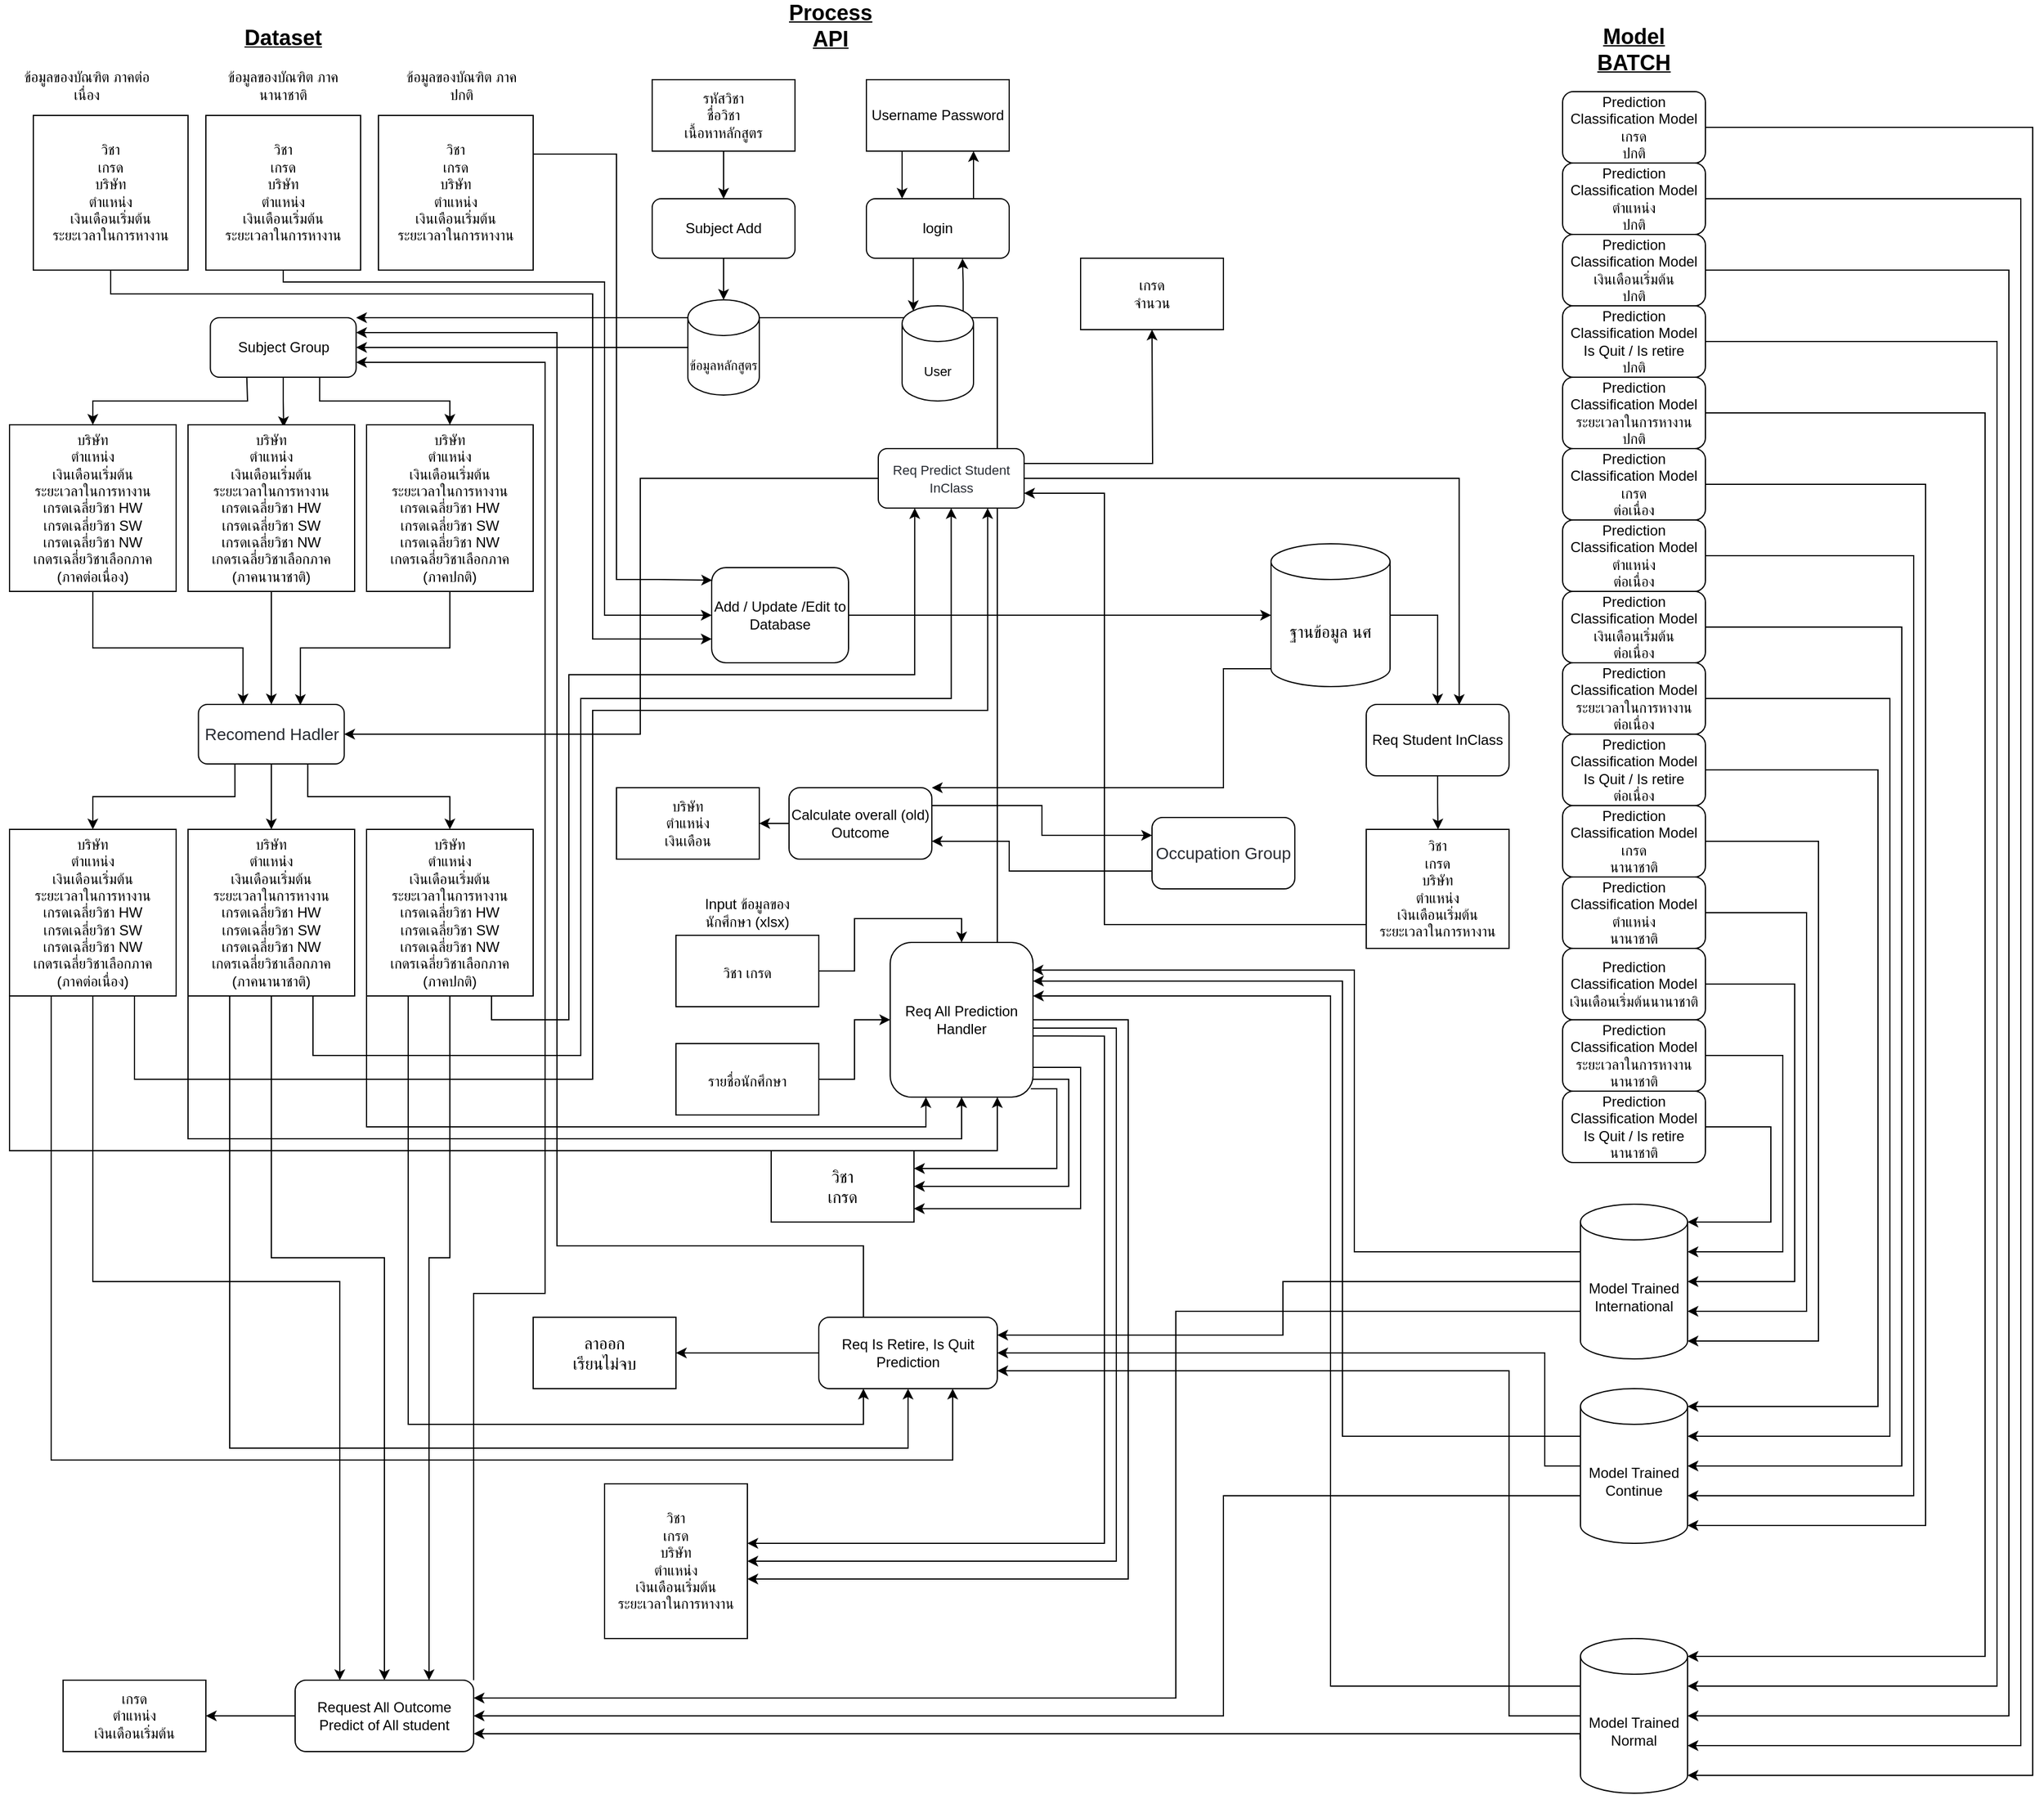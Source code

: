 <mxfile version="18.0.3" type="device"><diagram id="gK9zeSUEf36N8klxHsG3" name="Page-1"><mxGraphModel dx="1381" dy="764" grid="1" gridSize="10" guides="1" tooltips="1" connect="1" arrows="1" fold="1" page="1" pageScale="1" pageWidth="850" pageHeight="1100" math="0" shadow="0"><root><mxCell id="0"/><mxCell id="1" parent="0"/><mxCell id="HLHJLZGaorMCuNBWvQ6i-2" style="edgeStyle=orthogonalEdgeStyle;rounded=0;orthogonalLoop=1;jettySize=auto;html=1;exitX=1;exitY=0.25;exitDx=0;exitDy=0;entryX=0.003;entryY=0.133;entryDx=0;entryDy=0;entryPerimeter=0;" parent="1" source="ja54qITFzn3RWoi4xEdP-146" target="ja54qITFzn3RWoi4xEdP-159" edge="1"><mxGeometry relative="1" as="geometry"><Array as="points"><mxPoint x="560" y="173"/><mxPoint x="560" y="530"/><mxPoint x="595" y="530"/></Array></mxGeometry></mxCell><mxCell id="ja54qITFzn3RWoi4xEdP-146" value="วิชา&lt;br&gt;เกรด&lt;br&gt;บริษัท&lt;br&gt;ตำแหน่ง&lt;br&gt;เงินเดือนเริ่มต้น&lt;br&gt;ระยะเวลาในการหางาน" style="whiteSpace=wrap;html=1;aspect=fixed;" parent="1" vertex="1"><mxGeometry x="360" y="140" width="130" height="130" as="geometry"/></mxCell><mxCell id="ja54qITFzn3RWoi4xEdP-147" value="ข้อมูลของบัณฑิต ภาคปกติ" style="text;html=1;strokeColor=none;fillColor=none;align=center;verticalAlign=middle;whiteSpace=wrap;rounded=0;" parent="1" vertex="1"><mxGeometry x="375" y="100" width="110" height="30" as="geometry"/></mxCell><mxCell id="HLHJLZGaorMCuNBWvQ6i-4" style="edgeStyle=orthogonalEdgeStyle;rounded=0;orthogonalLoop=1;jettySize=auto;html=1;exitX=0.5;exitY=1;exitDx=0;exitDy=0;entryX=0;entryY=0.75;entryDx=0;entryDy=0;" parent="1" source="ja54qITFzn3RWoi4xEdP-149" target="ja54qITFzn3RWoi4xEdP-159" edge="1"><mxGeometry relative="1" as="geometry"><Array as="points"><mxPoint x="135" y="290"/><mxPoint x="540" y="290"/><mxPoint x="540" y="580"/></Array></mxGeometry></mxCell><mxCell id="ja54qITFzn3RWoi4xEdP-149" value="วิชา&lt;br&gt;เกรด&lt;br&gt;บริษัท&lt;br&gt;ตำแหน่ง&lt;br&gt;เงินเดือนเริ่มต้น&lt;br&gt;ระยะเวลาในการหางาน" style="whiteSpace=wrap;html=1;aspect=fixed;" parent="1" vertex="1"><mxGeometry x="70" y="140" width="130" height="130" as="geometry"/></mxCell><mxCell id="ja54qITFzn3RWoi4xEdP-150" value="ข้อมูลของบัณฑิต ภาคต่อเนื่อง" style="text;html=1;strokeColor=none;fillColor=none;align=center;verticalAlign=middle;whiteSpace=wrap;rounded=0;" parent="1" vertex="1"><mxGeometry x="60" y="100" width="110" height="30" as="geometry"/></mxCell><mxCell id="HLHJLZGaorMCuNBWvQ6i-3" style="edgeStyle=orthogonalEdgeStyle;rounded=0;orthogonalLoop=1;jettySize=auto;html=1;exitX=0.5;exitY=1;exitDx=0;exitDy=0;entryX=0;entryY=0.5;entryDx=0;entryDy=0;" parent="1" source="ja54qITFzn3RWoi4xEdP-152" target="ja54qITFzn3RWoi4xEdP-159" edge="1"><mxGeometry relative="1" as="geometry"><Array as="points"><mxPoint x="280" y="280"/><mxPoint x="550" y="280"/><mxPoint x="550" y="560"/></Array></mxGeometry></mxCell><mxCell id="ja54qITFzn3RWoi4xEdP-152" value="วิชา&lt;br&gt;เกรด&lt;br&gt;บริษัท&lt;br&gt;ตำแหน่ง&lt;br&gt;เงินเดือนเริ่มต้น&lt;br&gt;ระยะเวลาในการหางาน" style="whiteSpace=wrap;html=1;aspect=fixed;" parent="1" vertex="1"><mxGeometry x="215" y="140" width="130" height="130" as="geometry"/></mxCell><mxCell id="ja54qITFzn3RWoi4xEdP-153" value="ข้อมูลของบัณฑิต ภาคนานาชาติ" style="text;html=1;strokeColor=none;fillColor=none;align=center;verticalAlign=middle;whiteSpace=wrap;rounded=0;" parent="1" vertex="1"><mxGeometry x="225" y="100" width="110" height="30" as="geometry"/></mxCell><mxCell id="ja54qITFzn3RWoi4xEdP-154" style="edgeStyle=orthogonalEdgeStyle;rounded=0;orthogonalLoop=1;jettySize=auto;html=1;exitX=0;exitY=0.5;exitDx=0;exitDy=0;entryX=1;entryY=0.5;entryDx=0;entryDy=0;fontSize=12;" parent="1" source="ja54qITFzn3RWoi4xEdP-155" target="ja54qITFzn3RWoi4xEdP-257" edge="1"><mxGeometry relative="1" as="geometry"/></mxCell><mxCell id="HLHJLZGaorMCuNBWvQ6i-9" style="edgeStyle=orthogonalEdgeStyle;rounded=0;orthogonalLoop=1;jettySize=auto;html=1;exitX=1;exitY=0.25;exitDx=0;exitDy=0;entryX=0;entryY=0.25;entryDx=0;entryDy=0;fontSize=14;" parent="1" source="ja54qITFzn3RWoi4xEdP-155" target="HLHJLZGaorMCuNBWvQ6i-8" edge="1"><mxGeometry relative="1" as="geometry"/></mxCell><mxCell id="ja54qITFzn3RWoi4xEdP-155" value="Calculate overall (old)&lt;br&gt;Outcome" style="rounded=1;whiteSpace=wrap;html=1;" parent="1" vertex="1"><mxGeometry x="705" y="705" width="120" height="60" as="geometry"/></mxCell><mxCell id="HLHJLZGaorMCuNBWvQ6i-5" style="edgeStyle=orthogonalEdgeStyle;rounded=0;orthogonalLoop=1;jettySize=auto;html=1;exitX=1;exitY=0.5;exitDx=0;exitDy=0;fontSize=14;" parent="1" source="ja54qITFzn3RWoi4xEdP-159" target="ja54qITFzn3RWoi4xEdP-172" edge="1"><mxGeometry relative="1" as="geometry"/></mxCell><mxCell id="ja54qITFzn3RWoi4xEdP-159" value="Add / Update /Edit to Database" style="rounded=1;whiteSpace=wrap;html=1;" parent="1" vertex="1"><mxGeometry x="640" y="520" width="115" height="80" as="geometry"/></mxCell><mxCell id="ja54qITFzn3RWoi4xEdP-160" style="edgeStyle=orthogonalEdgeStyle;rounded=0;orthogonalLoop=1;jettySize=auto;html=1;exitX=1;exitY=0.5;exitDx=0;exitDy=0;entryX=1;entryY=1;entryDx=0;entryDy=-15;entryPerimeter=0;fontSize=12;" parent="1" source="ja54qITFzn3RWoi4xEdP-161" target="ja54qITFzn3RWoi4xEdP-246" edge="1"><mxGeometry relative="1" as="geometry"><Array as="points"><mxPoint x="1750" y="150"/><mxPoint x="1750" y="1535"/></Array></mxGeometry></mxCell><mxCell id="ja54qITFzn3RWoi4xEdP-161" value="Prediction Classification Model&lt;br&gt;เกรด&lt;br&gt;ปกติ" style="rounded=1;whiteSpace=wrap;html=1;" parent="1" vertex="1"><mxGeometry x="1355" y="120" width="120" height="60" as="geometry"/></mxCell><mxCell id="ja54qITFzn3RWoi4xEdP-162" value="&lt;font style=&quot;font-size: 18px&quot;&gt;&lt;u&gt;&lt;b&gt;Dataset&lt;/b&gt;&lt;/u&gt;&lt;/font&gt;" style="text;html=1;strokeColor=none;fillColor=none;align=center;verticalAlign=middle;whiteSpace=wrap;rounded=0;" parent="1" vertex="1"><mxGeometry x="250" y="60" width="60" height="30" as="geometry"/></mxCell><mxCell id="ja54qITFzn3RWoi4xEdP-163" value="&lt;font style=&quot;font-size: 18px&quot;&gt;&lt;u&gt;&lt;b&gt;Process API&lt;/b&gt;&lt;/u&gt;&lt;/font&gt;" style="text;html=1;strokeColor=none;fillColor=none;align=center;verticalAlign=middle;whiteSpace=wrap;rounded=0;" parent="1" vertex="1"><mxGeometry x="710" y="50" width="60" height="30" as="geometry"/></mxCell><mxCell id="ja54qITFzn3RWoi4xEdP-164" value="&lt;span style=&quot;font-size: 18px&quot;&gt;&lt;b&gt;&lt;u&gt;Model BATCH&lt;/u&gt;&lt;/b&gt;&lt;/span&gt;" style="text;html=1;strokeColor=none;fillColor=none;align=center;verticalAlign=middle;whiteSpace=wrap;rounded=0;" parent="1" vertex="1"><mxGeometry x="1385" y="70" width="60" height="30" as="geometry"/></mxCell><mxCell id="HLHJLZGaorMCuNBWvQ6i-23" style="edgeStyle=orthogonalEdgeStyle;rounded=0;orthogonalLoop=1;jettySize=auto;html=1;exitX=0;exitY=1;exitDx=0;exitDy=-15;exitPerimeter=0;entryX=1;entryY=0;entryDx=0;entryDy=0;fontSize=11;" parent="1" source="ja54qITFzn3RWoi4xEdP-172" target="ja54qITFzn3RWoi4xEdP-155" edge="1"><mxGeometry relative="1" as="geometry"><Array as="points"><mxPoint x="1070" y="605"/><mxPoint x="1070" y="705"/></Array></mxGeometry></mxCell><mxCell id="HLHJLZGaorMCuNBWvQ6i-32" style="edgeStyle=orthogonalEdgeStyle;rounded=0;orthogonalLoop=1;jettySize=auto;html=1;exitX=1;exitY=0.5;exitDx=0;exitDy=0;exitPerimeter=0;entryX=0.5;entryY=0;entryDx=0;entryDy=0;fontSize=11;" parent="1" source="ja54qITFzn3RWoi4xEdP-172" target="ja54qITFzn3RWoi4xEdP-269" edge="1"><mxGeometry relative="1" as="geometry"/></mxCell><mxCell id="ja54qITFzn3RWoi4xEdP-172" value="&lt;font style=&quot;font-size: 14px;&quot;&gt;ฐานข้อมูล นศ&lt;/font&gt;" style="shape=cylinder3;whiteSpace=wrap;html=1;boundedLbl=1;backgroundOutline=1;size=15;rounded=0;fontSize=18;" parent="1" vertex="1"><mxGeometry x="1110" y="500" width="100" height="120" as="geometry"/></mxCell><mxCell id="ja54qITFzn3RWoi4xEdP-173" style="edgeStyle=orthogonalEdgeStyle;rounded=0;orthogonalLoop=1;jettySize=auto;html=1;exitX=1;exitY=0.5;exitDx=0;exitDy=0;entryX=0;entryY=0.5;entryDx=0;entryDy=0;fontSize=12;" parent="1" source="ja54qITFzn3RWoi4xEdP-174" target="ja54qITFzn3RWoi4xEdP-212" edge="1"><mxGeometry relative="1" as="geometry"/></mxCell><mxCell id="ja54qITFzn3RWoi4xEdP-174" value="&lt;font style=&quot;font-size: 12px&quot;&gt;รายชื่อนักศึกษา&lt;/font&gt;" style="rounded=0;whiteSpace=wrap;html=1;fontSize=18;" parent="1" vertex="1"><mxGeometry x="610" y="920" width="120" height="60" as="geometry"/></mxCell><mxCell id="ja54qITFzn3RWoi4xEdP-191" style="edgeStyle=orthogonalEdgeStyle;rounded=0;orthogonalLoop=1;jettySize=auto;html=1;fontSize=12;exitX=1.003;exitY=0.605;exitDx=0;exitDy=0;exitPerimeter=0;" parent="1" source="ja54qITFzn3RWoi4xEdP-212" target="ja54qITFzn3RWoi4xEdP-255" edge="1"><mxGeometry relative="1" as="geometry"><Array as="points"><mxPoint x="970" y="914"/><mxPoint x="970" y="1340"/></Array><mxPoint x="480" y="910" as="sourcePoint"/></mxGeometry></mxCell><mxCell id="ja54qITFzn3RWoi4xEdP-192" style="edgeStyle=orthogonalEdgeStyle;rounded=0;orthogonalLoop=1;jettySize=auto;html=1;exitX=1;exitY=0.5;exitDx=0;exitDy=0;entryX=0.5;entryY=0;entryDx=0;entryDy=0;fontSize=12;" parent="1" source="ja54qITFzn3RWoi4xEdP-277" target="ja54qITFzn3RWoi4xEdP-212" edge="1"><mxGeometry relative="1" as="geometry"/></mxCell><mxCell id="ja54qITFzn3RWoi4xEdP-193" style="edgeStyle=orthogonalEdgeStyle;rounded=0;orthogonalLoop=1;jettySize=auto;html=1;exitX=1;exitY=0.554;exitDx=0;exitDy=0;entryX=1;entryY=0.5;entryDx=0;entryDy=0;fontSize=12;exitPerimeter=0;" parent="1" source="ja54qITFzn3RWoi4xEdP-212" target="ja54qITFzn3RWoi4xEdP-255" edge="1"><mxGeometry relative="1" as="geometry"><Array as="points"><mxPoint x="980" y="907"/><mxPoint x="980" y="1355"/></Array><mxPoint x="630" y="900" as="sourcePoint"/></mxGeometry></mxCell><mxCell id="ja54qITFzn3RWoi4xEdP-194" style="edgeStyle=orthogonalEdgeStyle;rounded=0;orthogonalLoop=1;jettySize=auto;html=1;fontSize=12;exitX=1;exitY=0.5;exitDx=0;exitDy=0;" parent="1" source="ja54qITFzn3RWoi4xEdP-212" target="ja54qITFzn3RWoi4xEdP-255" edge="1"><mxGeometry relative="1" as="geometry"><Array as="points"><mxPoint x="990" y="900"/><mxPoint x="990" y="1370"/></Array><mxPoint x="480" y="1370" as="targetPoint"/><mxPoint x="460" y="900" as="sourcePoint"/></mxGeometry></mxCell><mxCell id="ja54qITFzn3RWoi4xEdP-195" style="edgeStyle=orthogonalEdgeStyle;rounded=0;orthogonalLoop=1;jettySize=auto;html=1;exitX=1;exitY=0.5;exitDx=0;exitDy=0;entryX=1;entryY=1;entryDx=0;entryDy=-15;entryPerimeter=0;fontSize=12;" parent="1" source="ja54qITFzn3RWoi4xEdP-196" target="ja54qITFzn3RWoi4xEdP-250" edge="1"><mxGeometry relative="1" as="geometry"><Array as="points"><mxPoint x="1660" y="450"/><mxPoint x="1660" y="1325"/></Array></mxGeometry></mxCell><mxCell id="ja54qITFzn3RWoi4xEdP-196" value="Prediction Classification Model&lt;br&gt;เกรด&lt;br&gt;ต่อเนื่อง" style="rounded=1;whiteSpace=wrap;html=1;" parent="1" vertex="1"><mxGeometry x="1355" y="420" width="120" height="60" as="geometry"/></mxCell><mxCell id="ja54qITFzn3RWoi4xEdP-197" style="edgeStyle=orthogonalEdgeStyle;rounded=0;orthogonalLoop=1;jettySize=auto;html=1;exitX=1;exitY=0.5;exitDx=0;exitDy=0;entryX=1;entryY=1;entryDx=0;entryDy=-15;entryPerimeter=0;fontSize=12;" parent="1" source="ja54qITFzn3RWoi4xEdP-198" target="ja54qITFzn3RWoi4xEdP-254" edge="1"><mxGeometry relative="1" as="geometry"><Array as="points"><mxPoint x="1570" y="750"/><mxPoint x="1570" y="1170"/></Array></mxGeometry></mxCell><mxCell id="ja54qITFzn3RWoi4xEdP-198" value="Prediction Classification Model&lt;br&gt;เกรด&lt;br&gt;นานาชาติ" style="rounded=1;whiteSpace=wrap;html=1;" parent="1" vertex="1"><mxGeometry x="1355" y="720" width="120" height="60" as="geometry"/></mxCell><mxCell id="ja54qITFzn3RWoi4xEdP-199" style="edgeStyle=orthogonalEdgeStyle;rounded=0;orthogonalLoop=1;jettySize=auto;html=1;entryX=0.5;entryY=0;entryDx=0;entryDy=0;fontSize=12;exitX=0.25;exitY=1;exitDx=0;exitDy=0;" parent="1" source="ja54qITFzn3RWoi4xEdP-202" target="ja54qITFzn3RWoi4xEdP-204" edge="1"><mxGeometry relative="1" as="geometry"><mxPoint x="230" y="360" as="sourcePoint"/><Array as="points"><mxPoint x="250" y="360"/><mxPoint x="250" y="380"/><mxPoint x="125" y="380"/></Array></mxGeometry></mxCell><mxCell id="ja54qITFzn3RWoi4xEdP-200" style="edgeStyle=orthogonalEdgeStyle;rounded=0;orthogonalLoop=1;jettySize=auto;html=1;exitX=0.5;exitY=1;exitDx=0;exitDy=0;entryX=0.574;entryY=0.014;entryDx=0;entryDy=0;entryPerimeter=0;fontSize=12;" parent="1" source="ja54qITFzn3RWoi4xEdP-202" target="ja54qITFzn3RWoi4xEdP-206" edge="1"><mxGeometry relative="1" as="geometry"/></mxCell><mxCell id="ja54qITFzn3RWoi4xEdP-201" style="edgeStyle=orthogonalEdgeStyle;rounded=0;orthogonalLoop=1;jettySize=auto;html=1;exitX=0.75;exitY=1;exitDx=0;exitDy=0;entryX=0.5;entryY=0;entryDx=0;entryDy=0;fontSize=12;" parent="1" source="ja54qITFzn3RWoi4xEdP-202" target="ja54qITFzn3RWoi4xEdP-208" edge="1"><mxGeometry relative="1" as="geometry"/></mxCell><mxCell id="ja54qITFzn3RWoi4xEdP-202" value="Subject Group" style="rounded=1;whiteSpace=wrap;html=1;" parent="1" vertex="1"><mxGeometry x="218.75" y="310" width="122.5" height="50" as="geometry"/></mxCell><mxCell id="ja54qITFzn3RWoi4xEdP-203" style="edgeStyle=orthogonalEdgeStyle;rounded=0;orthogonalLoop=1;jettySize=auto;html=1;exitX=0.5;exitY=1;exitDx=0;exitDy=0;entryX=0.306;entryY=0;entryDx=0;entryDy=0;entryPerimeter=0;" parent="1" source="ja54qITFzn3RWoi4xEdP-204" target="ja54qITFzn3RWoi4xEdP-288" edge="1"><mxGeometry relative="1" as="geometry"/></mxCell><mxCell id="ja54qITFzn3RWoi4xEdP-204" value="บริษัท&lt;br&gt;ตำแหน่ง&lt;br&gt;เงินเดือนเริ่มต้น&lt;br&gt;ระยะเวลาในการหางาน&lt;br&gt;เกรดเฉลี่ยวิชา HW&lt;br&gt;เกรดเฉลี่ยวิชา SW&lt;br&gt;เกรดเฉลี่ยวิชา NW&lt;br&gt;เกดรเฉลี่ยวิชาเลือกภาค&lt;br&gt;(ภาคต่อเนื่อง)" style="whiteSpace=wrap;html=1;aspect=fixed;" parent="1" vertex="1"><mxGeometry x="50" y="400" width="140" height="140" as="geometry"/></mxCell><mxCell id="ja54qITFzn3RWoi4xEdP-205" style="edgeStyle=orthogonalEdgeStyle;rounded=0;orthogonalLoop=1;jettySize=auto;html=1;exitX=0.5;exitY=1;exitDx=0;exitDy=0;entryX=0.5;entryY=0;entryDx=0;entryDy=0;" parent="1" source="ja54qITFzn3RWoi4xEdP-206" target="ja54qITFzn3RWoi4xEdP-288" edge="1"><mxGeometry relative="1" as="geometry"/></mxCell><mxCell id="ja54qITFzn3RWoi4xEdP-206" value="บริษัท&lt;br&gt;ตำแหน่ง&lt;br&gt;เงินเดือนเริ่มต้น&lt;br&gt;ระยะเวลาในการหางาน&lt;br&gt;เกรดเฉลี่ยวิชา HW&lt;br&gt;เกรดเฉลี่ยวิชา SW&lt;br&gt;เกรดเฉลี่ยวิชา NW&lt;br&gt;เกดรเฉลี่ยวิชาเลือกภาค&lt;br&gt;(ภาคนานาชาติ)" style="whiteSpace=wrap;html=1;aspect=fixed;" parent="1" vertex="1"><mxGeometry x="200" y="400" width="140" height="140" as="geometry"/></mxCell><mxCell id="ja54qITFzn3RWoi4xEdP-207" style="edgeStyle=orthogonalEdgeStyle;rounded=0;orthogonalLoop=1;jettySize=auto;html=1;exitX=0.5;exitY=1;exitDx=0;exitDy=0;entryX=0.699;entryY=0.01;entryDx=0;entryDy=0;entryPerimeter=0;" parent="1" source="ja54qITFzn3RWoi4xEdP-208" target="ja54qITFzn3RWoi4xEdP-288" edge="1"><mxGeometry relative="1" as="geometry"/></mxCell><mxCell id="ja54qITFzn3RWoi4xEdP-208" value="บริษัท&lt;br&gt;ตำแหน่ง&lt;br&gt;เงินเดือนเริ่มต้น&lt;br&gt;ระยะเวลาในการหางาน&lt;br&gt;เกรดเฉลี่ยวิชา HW&lt;br&gt;เกรดเฉลี่ยวิชา SW&lt;br&gt;เกรดเฉลี่ยวิชา NW&lt;br&gt;เกดรเฉลี่ยวิชาเลือกภาค&lt;br&gt;(ภาคปกติ)" style="whiteSpace=wrap;html=1;aspect=fixed;" parent="1" vertex="1"><mxGeometry x="350" y="400" width="140" height="140" as="geometry"/></mxCell><mxCell id="ja54qITFzn3RWoi4xEdP-209" style="edgeStyle=orthogonalEdgeStyle;rounded=0;orthogonalLoop=1;jettySize=auto;html=1;exitX=0.985;exitY=0.946;exitDx=0;exitDy=0;entryX=1;entryY=0.25;entryDx=0;entryDy=0;exitPerimeter=0;" parent="1" source="ja54qITFzn3RWoi4xEdP-212" target="ja54qITFzn3RWoi4xEdP-258" edge="1"><mxGeometry relative="1" as="geometry"><Array as="points"><mxPoint x="930" y="958"/><mxPoint x="930" y="1025"/></Array></mxGeometry></mxCell><mxCell id="ja54qITFzn3RWoi4xEdP-210" style="edgeStyle=orthogonalEdgeStyle;rounded=0;orthogonalLoop=1;jettySize=auto;html=1;exitX=0.997;exitY=0.893;exitDx=0;exitDy=0;entryX=1;entryY=0.5;entryDx=0;entryDy=0;exitPerimeter=0;" parent="1" source="ja54qITFzn3RWoi4xEdP-212" target="ja54qITFzn3RWoi4xEdP-258" edge="1"><mxGeometry relative="1" as="geometry"><Array as="points"><mxPoint x="910" y="950"/><mxPoint x="940" y="950"/><mxPoint x="940" y="1040"/></Array></mxGeometry></mxCell><mxCell id="ja54qITFzn3RWoi4xEdP-211" style="edgeStyle=orthogonalEdgeStyle;rounded=0;orthogonalLoop=1;jettySize=auto;html=1;exitX=0.997;exitY=0.85;exitDx=0;exitDy=0;entryX=0.999;entryY=0.812;entryDx=0;entryDy=0;entryPerimeter=0;exitPerimeter=0;" parent="1" source="ja54qITFzn3RWoi4xEdP-212" target="ja54qITFzn3RWoi4xEdP-258" edge="1"><mxGeometry relative="1" as="geometry"><Array as="points"><mxPoint x="910" y="940"/><mxPoint x="950" y="940"/><mxPoint x="950" y="1059"/></Array></mxGeometry></mxCell><mxCell id="HLHJLZGaorMCuNBWvQ6i-38" style="edgeStyle=orthogonalEdgeStyle;rounded=0;orthogonalLoop=1;jettySize=auto;html=1;exitX=0.75;exitY=0;exitDx=0;exitDy=0;entryX=1;entryY=0;entryDx=0;entryDy=0;fontSize=11;" parent="1" source="ja54qITFzn3RWoi4xEdP-212" target="ja54qITFzn3RWoi4xEdP-202" edge="1"><mxGeometry relative="1" as="geometry"><Array as="points"><mxPoint x="880" y="310"/></Array></mxGeometry></mxCell><mxCell id="ja54qITFzn3RWoi4xEdP-212" value="Req All Prediction Handler" style="rounded=1;whiteSpace=wrap;html=1;" parent="1" vertex="1"><mxGeometry x="790" y="835" width="120" height="130" as="geometry"/></mxCell><mxCell id="HLHJLZGaorMCuNBWvQ6i-27" style="edgeStyle=orthogonalEdgeStyle;rounded=0;orthogonalLoop=1;jettySize=auto;html=1;exitX=0;exitY=0.5;exitDx=0;exitDy=0;entryX=1;entryY=0.5;entryDx=0;entryDy=0;fontSize=11;" parent="1" source="ja54qITFzn3RWoi4xEdP-218" target="ja54qITFzn3RWoi4xEdP-256" edge="1"><mxGeometry relative="1" as="geometry"/></mxCell><mxCell id="HLHJLZGaorMCuNBWvQ6i-28" style="edgeStyle=orthogonalEdgeStyle;rounded=0;orthogonalLoop=1;jettySize=auto;html=1;exitX=0.25;exitY=0;exitDx=0;exitDy=0;entryX=1;entryY=0.25;entryDx=0;entryDy=0;fontSize=11;" parent="1" source="ja54qITFzn3RWoi4xEdP-218" target="ja54qITFzn3RWoi4xEdP-202" edge="1"><mxGeometry relative="1" as="geometry"><Array as="points"><mxPoint x="768" y="1090"/><mxPoint x="510" y="1090"/><mxPoint x="510" y="323"/></Array></mxGeometry></mxCell><mxCell id="ja54qITFzn3RWoi4xEdP-218" value="Req Is Retire, Is Quit Prediction" style="rounded=1;whiteSpace=wrap;html=1;" parent="1" vertex="1"><mxGeometry x="730" y="1150" width="150" height="60" as="geometry"/></mxCell><mxCell id="ja54qITFzn3RWoi4xEdP-219" style="edgeStyle=orthogonalEdgeStyle;rounded=0;orthogonalLoop=1;jettySize=auto;html=1;exitX=1;exitY=0.5;exitDx=0;exitDy=0;entryX=1;entryY=0;entryDx=0;entryDy=90;entryPerimeter=0;fontSize=12;" parent="1" source="ja54qITFzn3RWoi4xEdP-220" target="ja54qITFzn3RWoi4xEdP-246" edge="1"><mxGeometry relative="1" as="geometry"><Array as="points"><mxPoint x="1740" y="210"/><mxPoint x="1740" y="1510"/></Array></mxGeometry></mxCell><mxCell id="ja54qITFzn3RWoi4xEdP-220" value="Prediction Classification Model&lt;br&gt;ตำแหน่ง&lt;br&gt;ปกติ" style="rounded=1;whiteSpace=wrap;html=1;" parent="1" vertex="1"><mxGeometry x="1355" y="180" width="120" height="60" as="geometry"/></mxCell><mxCell id="ja54qITFzn3RWoi4xEdP-221" style="edgeStyle=orthogonalEdgeStyle;rounded=0;orthogonalLoop=1;jettySize=auto;html=1;exitX=1;exitY=0.5;exitDx=0;exitDy=0;entryX=1;entryY=0;entryDx=0;entryDy=90;entryPerimeter=0;fontSize=12;" parent="1" source="ja54qITFzn3RWoi4xEdP-222" target="ja54qITFzn3RWoi4xEdP-250" edge="1"><mxGeometry relative="1" as="geometry"><Array as="points"><mxPoint x="1650" y="510"/><mxPoint x="1650" y="1300"/></Array></mxGeometry></mxCell><mxCell id="ja54qITFzn3RWoi4xEdP-222" value="Prediction Classification Model&lt;br&gt;ตำแหน่ง&lt;br&gt;ต่อเนื่อง" style="rounded=1;whiteSpace=wrap;html=1;" parent="1" vertex="1"><mxGeometry x="1355" y="480" width="120" height="60" as="geometry"/></mxCell><mxCell id="ja54qITFzn3RWoi4xEdP-223" style="edgeStyle=orthogonalEdgeStyle;rounded=0;orthogonalLoop=1;jettySize=auto;html=1;exitX=1;exitY=0.5;exitDx=0;exitDy=0;fontSize=12;entryX=1;entryY=0;entryDx=0;entryDy=90;entryPerimeter=0;" parent="1" source="ja54qITFzn3RWoi4xEdP-224" target="ja54qITFzn3RWoi4xEdP-254" edge="1"><mxGeometry relative="1" as="geometry"><Array as="points"><mxPoint x="1560" y="810"/><mxPoint x="1560" y="1145"/></Array></mxGeometry></mxCell><mxCell id="ja54qITFzn3RWoi4xEdP-224" value="Prediction Classification Model&lt;br&gt;ตำแหน่ง&lt;br&gt;นานาชาติ" style="rounded=1;whiteSpace=wrap;html=1;" parent="1" vertex="1"><mxGeometry x="1355" y="780" width="120" height="60" as="geometry"/></mxCell><mxCell id="ja54qITFzn3RWoi4xEdP-225" style="edgeStyle=orthogonalEdgeStyle;rounded=0;orthogonalLoop=1;jettySize=auto;html=1;exitX=1;exitY=0.5;exitDx=0;exitDy=0;entryX=1;entryY=0.5;entryDx=0;entryDy=0;entryPerimeter=0;fontSize=12;" parent="1" source="ja54qITFzn3RWoi4xEdP-226" target="ja54qITFzn3RWoi4xEdP-246" edge="1"><mxGeometry relative="1" as="geometry"><Array as="points"><mxPoint x="1730" y="270"/><mxPoint x="1730" y="1485"/></Array></mxGeometry></mxCell><mxCell id="ja54qITFzn3RWoi4xEdP-226" value="Prediction Classification Model&lt;br&gt;เงินเดือนเริ่มต้น&lt;br&gt;ปกติ" style="rounded=1;whiteSpace=wrap;html=1;" parent="1" vertex="1"><mxGeometry x="1355" y="240" width="120" height="60" as="geometry"/></mxCell><mxCell id="ja54qITFzn3RWoi4xEdP-227" style="edgeStyle=orthogonalEdgeStyle;rounded=0;orthogonalLoop=1;jettySize=auto;html=1;exitX=1;exitY=0.5;exitDx=0;exitDy=0;entryX=1;entryY=0.5;entryDx=0;entryDy=0;entryPerimeter=0;fontSize=12;" parent="1" source="ja54qITFzn3RWoi4xEdP-228" target="ja54qITFzn3RWoi4xEdP-250" edge="1"><mxGeometry relative="1" as="geometry"><Array as="points"><mxPoint x="1640" y="570"/><mxPoint x="1640" y="1275"/></Array></mxGeometry></mxCell><mxCell id="ja54qITFzn3RWoi4xEdP-228" value="Prediction Classification Model&lt;br&gt;เงินเดือนเริ่มต้น&lt;br&gt;ต่อเนื่อง" style="rounded=1;whiteSpace=wrap;html=1;" parent="1" vertex="1"><mxGeometry x="1355" y="540" width="120" height="60" as="geometry"/></mxCell><mxCell id="ja54qITFzn3RWoi4xEdP-229" style="edgeStyle=orthogonalEdgeStyle;rounded=0;orthogonalLoop=1;jettySize=auto;html=1;exitX=1;exitY=0.5;exitDx=0;exitDy=0;fontSize=12;entryX=1;entryY=0.5;entryDx=0;entryDy=0;entryPerimeter=0;" parent="1" source="ja54qITFzn3RWoi4xEdP-230" target="ja54qITFzn3RWoi4xEdP-254" edge="1"><mxGeometry relative="1" as="geometry"><Array as="points"><mxPoint x="1550" y="870"/><mxPoint x="1550" y="1120"/></Array></mxGeometry></mxCell><mxCell id="ja54qITFzn3RWoi4xEdP-230" value="Prediction Classification Model&lt;br&gt;เงินเดือนเริ่มต้นนานาชาติ" style="rounded=1;whiteSpace=wrap;html=1;" parent="1" vertex="1"><mxGeometry x="1355" y="840" width="120" height="60" as="geometry"/></mxCell><mxCell id="ja54qITFzn3RWoi4xEdP-231" style="edgeStyle=orthogonalEdgeStyle;rounded=0;orthogonalLoop=1;jettySize=auto;html=1;exitX=1;exitY=0.5;exitDx=0;exitDy=0;entryX=1;entryY=0;entryDx=0;entryDy=15;entryPerimeter=0;fontSize=12;" parent="1" source="ja54qITFzn3RWoi4xEdP-232" target="ja54qITFzn3RWoi4xEdP-246" edge="1"><mxGeometry relative="1" as="geometry"><Array as="points"><mxPoint x="1710" y="390"/><mxPoint x="1710" y="1435"/></Array></mxGeometry></mxCell><mxCell id="ja54qITFzn3RWoi4xEdP-232" value="Prediction Classification Model&lt;br&gt;ระยะเวลาในการหางาน&lt;br&gt;ปกติ" style="rounded=1;whiteSpace=wrap;html=1;" parent="1" vertex="1"><mxGeometry x="1355" y="360" width="120" height="60" as="geometry"/></mxCell><mxCell id="ja54qITFzn3RWoi4xEdP-233" style="edgeStyle=orthogonalEdgeStyle;rounded=0;orthogonalLoop=1;jettySize=auto;html=1;exitX=1;exitY=0.5;exitDx=0;exitDy=0;entryX=1;entryY=0;entryDx=0;entryDy=40;entryPerimeter=0;fontSize=12;" parent="1" source="ja54qITFzn3RWoi4xEdP-234" target="ja54qITFzn3RWoi4xEdP-250" edge="1"><mxGeometry relative="1" as="geometry"><Array as="points"><mxPoint x="1630" y="630"/><mxPoint x="1630" y="1250"/></Array></mxGeometry></mxCell><mxCell id="ja54qITFzn3RWoi4xEdP-234" value="Prediction Classification Model&lt;br&gt;ระยะเวลาในการหางาน&lt;br&gt;ต่อเนื่อง" style="rounded=1;whiteSpace=wrap;html=1;" parent="1" vertex="1"><mxGeometry x="1355" y="600" width="120" height="60" as="geometry"/></mxCell><mxCell id="ja54qITFzn3RWoi4xEdP-235" style="edgeStyle=orthogonalEdgeStyle;rounded=0;orthogonalLoop=1;jettySize=auto;html=1;exitX=1;exitY=0.5;exitDx=0;exitDy=0;fontSize=12;entryX=1;entryY=0;entryDx=0;entryDy=40;entryPerimeter=0;" parent="1" source="ja54qITFzn3RWoi4xEdP-236" target="ja54qITFzn3RWoi4xEdP-254" edge="1"><mxGeometry relative="1" as="geometry"><Array as="points"><mxPoint x="1540" y="930"/><mxPoint x="1540" y="1095"/></Array></mxGeometry></mxCell><mxCell id="ja54qITFzn3RWoi4xEdP-236" value="Prediction Classification Model&lt;br&gt;ระยะเวลาในการหางานนานาชาติ" style="rounded=1;whiteSpace=wrap;html=1;" parent="1" vertex="1"><mxGeometry x="1355" y="900" width="120" height="60" as="geometry"/></mxCell><mxCell id="ja54qITFzn3RWoi4xEdP-237" style="edgeStyle=orthogonalEdgeStyle;rounded=0;orthogonalLoop=1;jettySize=auto;html=1;exitX=1;exitY=0.5;exitDx=0;exitDy=0;entryX=1;entryY=0;entryDx=0;entryDy=40;entryPerimeter=0;fontSize=12;" parent="1" source="ja54qITFzn3RWoi4xEdP-238" target="ja54qITFzn3RWoi4xEdP-246" edge="1"><mxGeometry relative="1" as="geometry"><Array as="points"><mxPoint x="1720" y="330"/><mxPoint x="1720" y="1460"/></Array></mxGeometry></mxCell><mxCell id="ja54qITFzn3RWoi4xEdP-238" value="Prediction Classification Model&lt;br&gt;Is Quit / Is retire&lt;br&gt;ปกติ" style="rounded=1;whiteSpace=wrap;html=1;" parent="1" vertex="1"><mxGeometry x="1355" y="300" width="120" height="60" as="geometry"/></mxCell><mxCell id="ja54qITFzn3RWoi4xEdP-239" style="edgeStyle=orthogonalEdgeStyle;rounded=0;orthogonalLoop=1;jettySize=auto;html=1;exitX=1;exitY=0.5;exitDx=0;exitDy=0;entryX=1;entryY=0;entryDx=0;entryDy=15;entryPerimeter=0;fontSize=12;" parent="1" source="ja54qITFzn3RWoi4xEdP-240" target="ja54qITFzn3RWoi4xEdP-250" edge="1"><mxGeometry relative="1" as="geometry"><Array as="points"><mxPoint x="1620" y="690"/><mxPoint x="1620" y="1225"/></Array></mxGeometry></mxCell><mxCell id="ja54qITFzn3RWoi4xEdP-240" value="Prediction Classification Model&lt;br&gt;Is Quit / Is retire&lt;br&gt;ต่อเนื่อง" style="rounded=1;whiteSpace=wrap;html=1;" parent="1" vertex="1"><mxGeometry x="1355" y="660" width="120" height="60" as="geometry"/></mxCell><mxCell id="ja54qITFzn3RWoi4xEdP-241" style="edgeStyle=orthogonalEdgeStyle;rounded=0;orthogonalLoop=1;jettySize=auto;html=1;exitX=1;exitY=0.5;exitDx=0;exitDy=0;fontSize=12;entryX=1;entryY=0;entryDx=0;entryDy=15;entryPerimeter=0;" parent="1" source="ja54qITFzn3RWoi4xEdP-242" target="ja54qITFzn3RWoi4xEdP-254" edge="1"><mxGeometry relative="1" as="geometry"><Array as="points"><mxPoint x="1530" y="990"/><mxPoint x="1530" y="1070"/></Array></mxGeometry></mxCell><mxCell id="ja54qITFzn3RWoi4xEdP-242" value="Prediction Classification Model&lt;br&gt;Is Quit / Is retire&lt;br&gt;นานาชาติ" style="rounded=1;whiteSpace=wrap;html=1;" parent="1" vertex="1"><mxGeometry x="1355" y="960" width="120" height="60" as="geometry"/></mxCell><mxCell id="ja54qITFzn3RWoi4xEdP-243" style="edgeStyle=orthogonalEdgeStyle;rounded=0;orthogonalLoop=1;jettySize=auto;html=1;exitX=0;exitY=0;exitDx=0;exitDy=40;exitPerimeter=0;fontSize=12;entryX=1;entryY=0.346;entryDx=0;entryDy=0;entryPerimeter=0;" parent="1" source="ja54qITFzn3RWoi4xEdP-246" target="ja54qITFzn3RWoi4xEdP-212" edge="1"><mxGeometry relative="1" as="geometry"><Array as="points"><mxPoint x="1160" y="1460"/><mxPoint x="1160" y="880"/></Array><mxPoint x="440" y="880" as="targetPoint"/></mxGeometry></mxCell><mxCell id="ja54qITFzn3RWoi4xEdP-244" style="edgeStyle=orthogonalEdgeStyle;rounded=0;orthogonalLoop=1;jettySize=auto;html=1;exitX=0;exitY=0.5;exitDx=0;exitDy=0;exitPerimeter=0;entryX=1;entryY=0.75;entryDx=0;entryDy=0;fontSize=12;" parent="1" source="ja54qITFzn3RWoi4xEdP-246" target="ja54qITFzn3RWoi4xEdP-218" edge="1"><mxGeometry relative="1" as="geometry"><Array as="points"><mxPoint x="1310" y="1485"/><mxPoint x="1310" y="1195"/></Array></mxGeometry></mxCell><mxCell id="ja54qITFzn3RWoi4xEdP-245" style="edgeStyle=orthogonalEdgeStyle;rounded=0;orthogonalLoop=1;jettySize=auto;html=1;exitX=-0.003;exitY=0.655;exitDx=0;exitDy=0;exitPerimeter=0;entryX=1;entryY=0.75;entryDx=0;entryDy=0;fontSize=12;" parent="1" source="ja54qITFzn3RWoi4xEdP-246" target="ja54qITFzn3RWoi4xEdP-260" edge="1"><mxGeometry relative="1" as="geometry"><Array as="points"><mxPoint x="1370" y="1500"/></Array></mxGeometry></mxCell><mxCell id="ja54qITFzn3RWoi4xEdP-246" value="&lt;span&gt;Model Trained Normal&lt;/span&gt;" style="shape=cylinder3;whiteSpace=wrap;html=1;boundedLbl=1;backgroundOutline=1;size=15;rounded=0;fontSize=12;" parent="1" vertex="1"><mxGeometry x="1370" y="1420" width="90" height="130" as="geometry"/></mxCell><mxCell id="ja54qITFzn3RWoi4xEdP-247" style="edgeStyle=orthogonalEdgeStyle;rounded=0;orthogonalLoop=1;jettySize=auto;html=1;exitX=0;exitY=0;exitDx=0;exitDy=40;exitPerimeter=0;fontSize=12;entryX=1;entryY=0.25;entryDx=0;entryDy=0;" parent="1" source="ja54qITFzn3RWoi4xEdP-250" target="ja54qITFzn3RWoi4xEdP-212" edge="1"><mxGeometry relative="1" as="geometry"><Array as="points"><mxPoint x="1170" y="1250"/><mxPoint x="1170" y="867"/></Array><mxPoint x="450" y="879" as="targetPoint"/></mxGeometry></mxCell><mxCell id="ja54qITFzn3RWoi4xEdP-248" style="edgeStyle=orthogonalEdgeStyle;rounded=0;orthogonalLoop=1;jettySize=auto;html=1;exitX=0;exitY=0.5;exitDx=0;exitDy=0;exitPerimeter=0;entryX=1;entryY=0.5;entryDx=0;entryDy=0;fontSize=12;" parent="1" source="ja54qITFzn3RWoi4xEdP-250" target="ja54qITFzn3RWoi4xEdP-218" edge="1"><mxGeometry relative="1" as="geometry"><Array as="points"><mxPoint x="1340" y="1275"/><mxPoint x="1340" y="1180"/></Array></mxGeometry></mxCell><mxCell id="ja54qITFzn3RWoi4xEdP-249" style="edgeStyle=orthogonalEdgeStyle;rounded=0;orthogonalLoop=1;jettySize=auto;html=1;exitX=0;exitY=0;exitDx=0;exitDy=90;exitPerimeter=0;entryX=1;entryY=0.5;entryDx=0;entryDy=0;fontSize=12;" parent="1" source="ja54qITFzn3RWoi4xEdP-250" target="ja54qITFzn3RWoi4xEdP-260" edge="1"><mxGeometry relative="1" as="geometry"><Array as="points"><mxPoint x="1070" y="1300"/><mxPoint x="1070" y="1485"/></Array></mxGeometry></mxCell><mxCell id="ja54qITFzn3RWoi4xEdP-250" value="&lt;span&gt;Model Trained Continue&lt;/span&gt;" style="shape=cylinder3;whiteSpace=wrap;html=1;boundedLbl=1;backgroundOutline=1;size=15;rounded=0;fontSize=12;" parent="1" vertex="1"><mxGeometry x="1370" y="1210" width="90" height="130" as="geometry"/></mxCell><mxCell id="ja54qITFzn3RWoi4xEdP-251" style="edgeStyle=orthogonalEdgeStyle;rounded=0;orthogonalLoop=1;jettySize=auto;html=1;exitX=0;exitY=0;exitDx=0;exitDy=40;exitPerimeter=0;entryX=0.997;entryY=0.179;entryDx=0;entryDy=0;fontSize=12;entryPerimeter=0;" parent="1" source="ja54qITFzn3RWoi4xEdP-254" target="ja54qITFzn3RWoi4xEdP-212" edge="1"><mxGeometry relative="1" as="geometry"><Array as="points"><mxPoint x="1180" y="1095"/><mxPoint x="1180" y="858"/></Array><mxPoint x="630" y="815" as="targetPoint"/></mxGeometry></mxCell><mxCell id="ja54qITFzn3RWoi4xEdP-252" style="edgeStyle=orthogonalEdgeStyle;rounded=0;orthogonalLoop=1;jettySize=auto;html=1;exitX=0;exitY=0.5;exitDx=0;exitDy=0;exitPerimeter=0;entryX=1;entryY=0.25;entryDx=0;entryDy=0;fontSize=12;" parent="1" source="ja54qITFzn3RWoi4xEdP-254" target="ja54qITFzn3RWoi4xEdP-218" edge="1"><mxGeometry relative="1" as="geometry"><Array as="points"><mxPoint x="1120" y="1120"/><mxPoint x="1120" y="1165"/></Array></mxGeometry></mxCell><mxCell id="ja54qITFzn3RWoi4xEdP-253" style="edgeStyle=orthogonalEdgeStyle;rounded=0;orthogonalLoop=1;jettySize=auto;html=1;exitX=0;exitY=0;exitDx=0;exitDy=90;exitPerimeter=0;entryX=1;entryY=0.25;entryDx=0;entryDy=0;fontSize=12;" parent="1" source="ja54qITFzn3RWoi4xEdP-254" target="ja54qITFzn3RWoi4xEdP-260" edge="1"><mxGeometry relative="1" as="geometry"><Array as="points"><mxPoint x="1030" y="1145"/><mxPoint x="1030" y="1470"/></Array></mxGeometry></mxCell><mxCell id="ja54qITFzn3RWoi4xEdP-254" value="&lt;font style=&quot;font-size: 12px&quot;&gt;Model Trained International&lt;/font&gt;" style="shape=cylinder3;whiteSpace=wrap;html=1;boundedLbl=1;backgroundOutline=1;size=15;rounded=0;fontSize=12;" parent="1" vertex="1"><mxGeometry x="1370" y="1055" width="90" height="130" as="geometry"/></mxCell><mxCell id="ja54qITFzn3RWoi4xEdP-255" value="วิชา&lt;br&gt;เกรด&lt;br&gt;บริษัท&lt;br&gt;ตำแหน่ง&lt;br&gt;เงินเดือนเริ่มต้น&lt;br&gt;ระยะเวลาในการหางาน" style="rounded=0;whiteSpace=wrap;html=1;fontSize=12;" parent="1" vertex="1"><mxGeometry x="550" y="1290" width="120" height="130" as="geometry"/></mxCell><mxCell id="ja54qITFzn3RWoi4xEdP-256" value="&lt;font style=&quot;font-size: 14px;&quot;&gt;ลาออก&lt;br&gt;เรียนไม่จบ&lt;/font&gt;" style="rounded=0;whiteSpace=wrap;html=1;fontSize=12;" parent="1" vertex="1"><mxGeometry x="490" y="1150" width="120" height="60" as="geometry"/></mxCell><mxCell id="ja54qITFzn3RWoi4xEdP-257" value="บริษัท&lt;br&gt;ตำแหน่ง&lt;br&gt;เงินเดือน" style="rounded=0;whiteSpace=wrap;html=1;fontSize=12;" parent="1" vertex="1"><mxGeometry x="560" y="705" width="120" height="60" as="geometry"/></mxCell><mxCell id="ja54qITFzn3RWoi4xEdP-258" value="&lt;font style=&quot;font-size: 14px;&quot;&gt;วิชา&lt;br&gt;เกรด&lt;/font&gt;" style="rounded=0;whiteSpace=wrap;html=1;fontSize=12;" parent="1" vertex="1"><mxGeometry x="690" y="1010" width="120" height="60" as="geometry"/></mxCell><mxCell id="ja54qITFzn3RWoi4xEdP-259" style="edgeStyle=orthogonalEdgeStyle;rounded=0;orthogonalLoop=1;jettySize=auto;html=1;exitX=0;exitY=0.5;exitDx=0;exitDy=0;entryX=1;entryY=0.5;entryDx=0;entryDy=0;fontSize=12;" parent="1" source="ja54qITFzn3RWoi4xEdP-260" target="ja54qITFzn3RWoi4xEdP-261" edge="1"><mxGeometry relative="1" as="geometry"/></mxCell><mxCell id="HLHJLZGaorMCuNBWvQ6i-16" style="edgeStyle=orthogonalEdgeStyle;rounded=0;orthogonalLoop=1;jettySize=auto;html=1;exitX=1;exitY=0;exitDx=0;exitDy=0;fontSize=14;entryX=1;entryY=0.75;entryDx=0;entryDy=0;" parent="1" source="ja54qITFzn3RWoi4xEdP-260" target="ja54qITFzn3RWoi4xEdP-202" edge="1"><mxGeometry relative="1" as="geometry"><mxPoint x="439.8" y="1260" as="targetPoint"/><Array as="points"><mxPoint x="440" y="1130"/><mxPoint x="500" y="1130"/><mxPoint x="500" y="348"/></Array></mxGeometry></mxCell><mxCell id="ja54qITFzn3RWoi4xEdP-260" value="Request All Outcome Predict of All student" style="rounded=1;whiteSpace=wrap;html=1;" parent="1" vertex="1"><mxGeometry x="290" y="1455" width="150" height="60" as="geometry"/></mxCell><mxCell id="ja54qITFzn3RWoi4xEdP-261" value="เกรด&lt;br&gt;ตำแหน่ง&lt;br&gt;เงินเดือนเริ่มต้น" style="rounded=0;whiteSpace=wrap;html=1;fontSize=12;" parent="1" vertex="1"><mxGeometry x="95" y="1455" width="120" height="60" as="geometry"/></mxCell><mxCell id="ja54qITFzn3RWoi4xEdP-262" style="edgeStyle=orthogonalEdgeStyle;rounded=0;orthogonalLoop=1;jettySize=auto;html=1;exitX=0.855;exitY=0;exitDx=0;exitDy=4.35;exitPerimeter=0;entryX=0.673;entryY=1.004;entryDx=0;entryDy=0;fontSize=12;entryPerimeter=0;" parent="1" source="ja54qITFzn3RWoi4xEdP-263" target="ja54qITFzn3RWoi4xEdP-268" edge="1"><mxGeometry relative="1" as="geometry"/></mxCell><mxCell id="ja54qITFzn3RWoi4xEdP-263" value="&lt;span style=&quot;font-size: 11px&quot;&gt;User&lt;/span&gt;" style="shape=cylinder3;whiteSpace=wrap;html=1;boundedLbl=1;backgroundOutline=1;size=15;rounded=0;fontSize=18;" parent="1" vertex="1"><mxGeometry x="800" y="300" width="60" height="80" as="geometry"/></mxCell><mxCell id="ja54qITFzn3RWoi4xEdP-264" style="edgeStyle=orthogonalEdgeStyle;rounded=0;orthogonalLoop=1;jettySize=auto;html=1;exitX=0.25;exitY=1;exitDx=0;exitDy=0;entryX=0.25;entryY=0;entryDx=0;entryDy=0;fontSize=12;" parent="1" source="ja54qITFzn3RWoi4xEdP-265" target="ja54qITFzn3RWoi4xEdP-268" edge="1"><mxGeometry relative="1" as="geometry"/></mxCell><mxCell id="ja54qITFzn3RWoi4xEdP-265" value="Username Password" style="rounded=0;whiteSpace=wrap;html=1;" parent="1" vertex="1"><mxGeometry x="770" y="110" width="120" height="60" as="geometry"/></mxCell><mxCell id="ja54qITFzn3RWoi4xEdP-266" style="edgeStyle=orthogonalEdgeStyle;rounded=0;orthogonalLoop=1;jettySize=auto;html=1;exitX=0.328;exitY=1.003;exitDx=0;exitDy=0;fontSize=12;entryX=0.145;entryY=0;entryDx=0;entryDy=4.35;entryPerimeter=0;exitPerimeter=0;" parent="1" source="ja54qITFzn3RWoi4xEdP-268" target="ja54qITFzn3RWoi4xEdP-263" edge="1"><mxGeometry relative="1" as="geometry"><Array as="points"><mxPoint x="809" y="304"/></Array><mxPoint x="800" y="340" as="targetPoint"/></mxGeometry></mxCell><mxCell id="ja54qITFzn3RWoi4xEdP-267" style="edgeStyle=orthogonalEdgeStyle;rounded=0;orthogonalLoop=1;jettySize=auto;html=1;exitX=0.75;exitY=0;exitDx=0;exitDy=0;entryX=0.75;entryY=1;entryDx=0;entryDy=0;fontSize=12;" parent="1" source="ja54qITFzn3RWoi4xEdP-268" target="ja54qITFzn3RWoi4xEdP-265" edge="1"><mxGeometry relative="1" as="geometry"/></mxCell><mxCell id="ja54qITFzn3RWoi4xEdP-268" value="login" style="rounded=1;whiteSpace=wrap;html=1;" parent="1" vertex="1"><mxGeometry x="770" y="210" width="120" height="50" as="geometry"/></mxCell><mxCell id="HLHJLZGaorMCuNBWvQ6i-33" style="edgeStyle=orthogonalEdgeStyle;rounded=0;orthogonalLoop=1;jettySize=auto;html=1;exitX=0.5;exitY=1;exitDx=0;exitDy=0;fontSize=11;" parent="1" source="ja54qITFzn3RWoi4xEdP-269" edge="1"><mxGeometry relative="1" as="geometry"><mxPoint x="1250.294" y="740.0" as="targetPoint"/></mxGeometry></mxCell><mxCell id="ja54qITFzn3RWoi4xEdP-269" value="Req Student InClass" style="rounded=1;whiteSpace=wrap;html=1;" parent="1" vertex="1"><mxGeometry x="1190" y="635" width="120" height="60" as="geometry"/></mxCell><mxCell id="ja54qITFzn3RWoi4xEdP-270" style="edgeStyle=orthogonalEdgeStyle;rounded=0;orthogonalLoop=1;jettySize=auto;html=1;exitX=0;exitY=0.5;exitDx=0;exitDy=0;exitPerimeter=0;entryX=1;entryY=0.5;entryDx=0;entryDy=0;fontSize=12;" parent="1" source="ja54qITFzn3RWoi4xEdP-271" target="ja54qITFzn3RWoi4xEdP-202" edge="1"><mxGeometry relative="1" as="geometry"><Array as="points"><mxPoint x="660" y="335"/></Array></mxGeometry></mxCell><mxCell id="ja54qITFzn3RWoi4xEdP-271" value="&lt;span style=&quot;font-size: 11px&quot;&gt;ข้อมูลหลักสูตร&lt;/span&gt;" style="shape=cylinder3;whiteSpace=wrap;html=1;boundedLbl=1;backgroundOutline=1;size=15;rounded=0;fontSize=18;" parent="1" vertex="1"><mxGeometry x="620" y="295" width="60" height="80" as="geometry"/></mxCell><mxCell id="ja54qITFzn3RWoi4xEdP-272" style="edgeStyle=orthogonalEdgeStyle;rounded=0;orthogonalLoop=1;jettySize=auto;html=1;exitX=0.5;exitY=1;exitDx=0;exitDy=0;entryX=0.5;entryY=0;entryDx=0;entryDy=0;entryPerimeter=0;fontSize=12;" parent="1" source="ja54qITFzn3RWoi4xEdP-273" target="ja54qITFzn3RWoi4xEdP-271" edge="1"><mxGeometry relative="1" as="geometry"/></mxCell><mxCell id="ja54qITFzn3RWoi4xEdP-273" value="Subject Add" style="rounded=1;whiteSpace=wrap;html=1;" parent="1" vertex="1"><mxGeometry x="590" y="210" width="120" height="50" as="geometry"/></mxCell><mxCell id="ja54qITFzn3RWoi4xEdP-274" style="edgeStyle=orthogonalEdgeStyle;rounded=0;orthogonalLoop=1;jettySize=auto;html=1;exitX=0.5;exitY=1;exitDx=0;exitDy=0;entryX=0.5;entryY=0;entryDx=0;entryDy=0;fontSize=12;" parent="1" source="ja54qITFzn3RWoi4xEdP-275" target="ja54qITFzn3RWoi4xEdP-273" edge="1"><mxGeometry relative="1" as="geometry"/></mxCell><mxCell id="ja54qITFzn3RWoi4xEdP-275" value="รหัสวิชา&lt;br&gt;ชื่อวิชา&lt;br&gt;เนื้อหาหลักสูตร" style="rounded=0;whiteSpace=wrap;html=1;" parent="1" vertex="1"><mxGeometry x="590" y="110" width="120" height="60" as="geometry"/></mxCell><mxCell id="ja54qITFzn3RWoi4xEdP-276" value="" style="group" parent="1" vertex="1" connectable="0"><mxGeometry x="610" y="790" width="120" height="99" as="geometry"/></mxCell><mxCell id="ja54qITFzn3RWoi4xEdP-277" value="&lt;span style=&quot;font-size: 12px&quot;&gt;วิชา เกรด&lt;/span&gt;" style="rounded=0;whiteSpace=wrap;html=1;fontSize=18;" parent="ja54qITFzn3RWoi4xEdP-276" vertex="1"><mxGeometry y="39" width="120" height="60" as="geometry"/></mxCell><mxCell id="ja54qITFzn3RWoi4xEdP-278" value="Input ข้อมูลของนักศึกษา (xlsx)" style="text;html=1;strokeColor=none;fillColor=none;align=center;verticalAlign=middle;whiteSpace=wrap;rounded=0;fontSize=12;" parent="ja54qITFzn3RWoi4xEdP-276" vertex="1"><mxGeometry x="10" width="100" height="39" as="geometry"/></mxCell><mxCell id="HLHJLZGaorMCuNBWvQ6i-13" style="edgeStyle=orthogonalEdgeStyle;rounded=0;orthogonalLoop=1;jettySize=auto;html=1;exitX=0.5;exitY=1;exitDx=0;exitDy=0;entryX=0.25;entryY=0;entryDx=0;entryDy=0;fontSize=14;" parent="1" source="ja54qITFzn3RWoi4xEdP-280" target="ja54qITFzn3RWoi4xEdP-260" edge="1"><mxGeometry relative="1" as="geometry"><Array as="points"><mxPoint x="120" y="1120"/><mxPoint x="327" y="1120"/></Array></mxGeometry></mxCell><mxCell id="HLHJLZGaorMCuNBWvQ6i-24" style="edgeStyle=orthogonalEdgeStyle;rounded=0;orthogonalLoop=1;jettySize=auto;html=1;exitX=0.75;exitY=1;exitDx=0;exitDy=0;entryX=0.75;entryY=1;entryDx=0;entryDy=0;fontSize=11;" parent="1" source="ja54qITFzn3RWoi4xEdP-280" target="HLHJLZGaorMCuNBWvQ6i-17" edge="1"><mxGeometry relative="1" as="geometry"><Array as="points"><mxPoint x="155" y="950"/><mxPoint x="540" y="950"/><mxPoint x="540" y="640"/><mxPoint x="872" y="640"/></Array></mxGeometry></mxCell><mxCell id="HLHJLZGaorMCuNBWvQ6i-31" style="edgeStyle=orthogonalEdgeStyle;rounded=0;orthogonalLoop=1;jettySize=auto;html=1;exitX=0.25;exitY=1;exitDx=0;exitDy=0;entryX=0.75;entryY=1;entryDx=0;entryDy=0;fontSize=11;" parent="1" source="ja54qITFzn3RWoi4xEdP-280" target="ja54qITFzn3RWoi4xEdP-218" edge="1"><mxGeometry relative="1" as="geometry"><Array as="points"><mxPoint x="85" y="1270"/><mxPoint x="843" y="1270"/></Array></mxGeometry></mxCell><mxCell id="HLHJLZGaorMCuNBWvQ6i-41" style="edgeStyle=orthogonalEdgeStyle;rounded=0;orthogonalLoop=1;jettySize=auto;html=1;exitX=0;exitY=1;exitDx=0;exitDy=0;entryX=0.75;entryY=1;entryDx=0;entryDy=0;fontSize=11;" parent="1" source="ja54qITFzn3RWoi4xEdP-280" target="ja54qITFzn3RWoi4xEdP-212" edge="1"><mxGeometry relative="1" as="geometry"><Array as="points"><mxPoint x="50" y="1010"/><mxPoint x="880" y="1010"/></Array></mxGeometry></mxCell><mxCell id="ja54qITFzn3RWoi4xEdP-280" value="บริษัท&lt;br&gt;ตำแหน่ง&lt;br&gt;เงินเดือนเริ่มต้น&lt;br&gt;ระยะเวลาในการหางาน&lt;br&gt;เกรดเฉลี่ยวิชา HW&lt;br&gt;เกรดเฉลี่ยวิชา SW&lt;br&gt;เกรดเฉลี่ยวิชา NW&lt;br&gt;เกดรเฉลี่ยวิชาเลือกภาค&lt;br&gt;(ภาคต่อเนื่อง)" style="whiteSpace=wrap;html=1;aspect=fixed;" parent="1" vertex="1"><mxGeometry x="50" y="740" width="140" height="140" as="geometry"/></mxCell><mxCell id="HLHJLZGaorMCuNBWvQ6i-14" style="edgeStyle=orthogonalEdgeStyle;rounded=0;orthogonalLoop=1;jettySize=auto;html=1;exitX=0.5;exitY=1;exitDx=0;exitDy=0;entryX=0.5;entryY=0;entryDx=0;entryDy=0;fontSize=14;" parent="1" source="ja54qITFzn3RWoi4xEdP-282" target="ja54qITFzn3RWoi4xEdP-260" edge="1"><mxGeometry relative="1" as="geometry"><Array as="points"><mxPoint x="270" y="1100"/><mxPoint x="365" y="1100"/></Array></mxGeometry></mxCell><mxCell id="HLHJLZGaorMCuNBWvQ6i-22" style="edgeStyle=orthogonalEdgeStyle;rounded=0;orthogonalLoop=1;jettySize=auto;html=1;exitX=0.75;exitY=1;exitDx=0;exitDy=0;entryX=0.5;entryY=1;entryDx=0;entryDy=0;fontSize=11;" parent="1" source="ja54qITFzn3RWoi4xEdP-282" target="HLHJLZGaorMCuNBWvQ6i-17" edge="1"><mxGeometry relative="1" as="geometry"><Array as="points"><mxPoint x="305" y="930"/><mxPoint x="530" y="930"/><mxPoint x="530" y="630"/><mxPoint x="841" y="630"/></Array></mxGeometry></mxCell><mxCell id="HLHJLZGaorMCuNBWvQ6i-30" style="edgeStyle=orthogonalEdgeStyle;rounded=0;orthogonalLoop=1;jettySize=auto;html=1;exitX=0.25;exitY=1;exitDx=0;exitDy=0;entryX=0.5;entryY=1;entryDx=0;entryDy=0;fontSize=11;" parent="1" source="ja54qITFzn3RWoi4xEdP-282" target="ja54qITFzn3RWoi4xEdP-218" edge="1"><mxGeometry relative="1" as="geometry"><Array as="points"><mxPoint x="235" y="1260"/><mxPoint x="805" y="1260"/></Array></mxGeometry></mxCell><mxCell id="HLHJLZGaorMCuNBWvQ6i-40" style="edgeStyle=orthogonalEdgeStyle;rounded=0;orthogonalLoop=1;jettySize=auto;html=1;exitX=0;exitY=1;exitDx=0;exitDy=0;entryX=0.5;entryY=1;entryDx=0;entryDy=0;fontSize=11;" parent="1" source="ja54qITFzn3RWoi4xEdP-282" target="ja54qITFzn3RWoi4xEdP-212" edge="1"><mxGeometry relative="1" as="geometry"><Array as="points"><mxPoint x="200" y="1000"/><mxPoint x="850" y="1000"/></Array></mxGeometry></mxCell><mxCell id="ja54qITFzn3RWoi4xEdP-282" value="บริษัท&lt;br&gt;ตำแหน่ง&lt;br&gt;เงินเดือนเริ่มต้น&lt;br&gt;ระยะเวลาในการหางาน&lt;br&gt;เกรดเฉลี่ยวิชา HW&lt;br&gt;เกรดเฉลี่ยวิชา SW&lt;br&gt;เกรดเฉลี่ยวิชา NW&lt;br&gt;เกดรเฉลี่ยวิชาเลือกภาค&lt;br&gt;(ภาคนานาชาติ)" style="whiteSpace=wrap;html=1;aspect=fixed;" parent="1" vertex="1"><mxGeometry x="200" y="740" width="140" height="140" as="geometry"/></mxCell><mxCell id="HLHJLZGaorMCuNBWvQ6i-15" style="edgeStyle=orthogonalEdgeStyle;rounded=0;orthogonalLoop=1;jettySize=auto;html=1;exitX=0.5;exitY=1;exitDx=0;exitDy=0;entryX=0.75;entryY=0;entryDx=0;entryDy=0;fontSize=14;" parent="1" source="ja54qITFzn3RWoi4xEdP-284" target="ja54qITFzn3RWoi4xEdP-260" edge="1"><mxGeometry relative="1" as="geometry"><Array as="points"><mxPoint x="420" y="1100"/><mxPoint x="403" y="1100"/></Array></mxGeometry></mxCell><mxCell id="HLHJLZGaorMCuNBWvQ6i-21" style="edgeStyle=orthogonalEdgeStyle;rounded=0;orthogonalLoop=1;jettySize=auto;html=1;exitX=0.75;exitY=1;exitDx=0;exitDy=0;entryX=0.25;entryY=1;entryDx=0;entryDy=0;fontSize=11;" parent="1" source="ja54qITFzn3RWoi4xEdP-284" target="HLHJLZGaorMCuNBWvQ6i-17" edge="1"><mxGeometry relative="1" as="geometry"><Array as="points"><mxPoint x="455" y="900"/><mxPoint x="520" y="900"/><mxPoint x="520" y="610"/><mxPoint x="811" y="610"/></Array></mxGeometry></mxCell><mxCell id="HLHJLZGaorMCuNBWvQ6i-29" style="edgeStyle=orthogonalEdgeStyle;rounded=0;orthogonalLoop=1;jettySize=auto;html=1;exitX=0.25;exitY=1;exitDx=0;exitDy=0;entryX=0.25;entryY=1;entryDx=0;entryDy=0;fontSize=11;" parent="1" source="ja54qITFzn3RWoi4xEdP-284" target="ja54qITFzn3RWoi4xEdP-218" edge="1"><mxGeometry relative="1" as="geometry"><Array as="points"><mxPoint x="385" y="1240"/><mxPoint x="768" y="1240"/></Array></mxGeometry></mxCell><mxCell id="HLHJLZGaorMCuNBWvQ6i-39" style="edgeStyle=orthogonalEdgeStyle;rounded=0;orthogonalLoop=1;jettySize=auto;html=1;exitX=0;exitY=1;exitDx=0;exitDy=0;entryX=0.25;entryY=1;entryDx=0;entryDy=0;fontSize=11;" parent="1" source="ja54qITFzn3RWoi4xEdP-284" target="ja54qITFzn3RWoi4xEdP-212" edge="1"><mxGeometry relative="1" as="geometry"><Array as="points"><mxPoint x="350" y="990"/><mxPoint x="820" y="990"/></Array></mxGeometry></mxCell><mxCell id="ja54qITFzn3RWoi4xEdP-284" value="บริษัท&lt;br&gt;ตำแหน่ง&lt;br&gt;เงินเดือนเริ่มต้น&lt;br&gt;ระยะเวลาในการหางาน&lt;br&gt;เกรดเฉลี่ยวิชา HW&lt;br&gt;เกรดเฉลี่ยวิชา SW&lt;br&gt;เกรดเฉลี่ยวิชา NW&lt;br&gt;เกดรเฉลี่ยวิชาเลือกภาค&lt;br&gt;(ภาคปกติ)" style="whiteSpace=wrap;html=1;aspect=fixed;" parent="1" vertex="1"><mxGeometry x="350" y="740" width="140" height="140" as="geometry"/></mxCell><mxCell id="ja54qITFzn3RWoi4xEdP-285" style="edgeStyle=orthogonalEdgeStyle;rounded=0;orthogonalLoop=1;jettySize=auto;html=1;exitX=0.25;exitY=1;exitDx=0;exitDy=0;entryX=0.5;entryY=0;entryDx=0;entryDy=0;" parent="1" source="ja54qITFzn3RWoi4xEdP-288" target="ja54qITFzn3RWoi4xEdP-280" edge="1"><mxGeometry relative="1" as="geometry"/></mxCell><mxCell id="ja54qITFzn3RWoi4xEdP-286" style="edgeStyle=orthogonalEdgeStyle;rounded=0;orthogonalLoop=1;jettySize=auto;html=1;exitX=0.75;exitY=1;exitDx=0;exitDy=0;" parent="1" source="ja54qITFzn3RWoi4xEdP-288" target="ja54qITFzn3RWoi4xEdP-284" edge="1"><mxGeometry relative="1" as="geometry"/></mxCell><mxCell id="ja54qITFzn3RWoi4xEdP-287" style="edgeStyle=orthogonalEdgeStyle;rounded=0;orthogonalLoop=1;jettySize=auto;html=1;exitX=0.5;exitY=1;exitDx=0;exitDy=0;entryX=0.5;entryY=0;entryDx=0;entryDy=0;" parent="1" source="ja54qITFzn3RWoi4xEdP-288" target="ja54qITFzn3RWoi4xEdP-282" edge="1"><mxGeometry relative="1" as="geometry"/></mxCell><mxCell id="ja54qITFzn3RWoi4xEdP-288" value="&lt;span data-lucid-content=&quot;{&amp;quot;t&amp;quot;:&amp;quot;Recomend Hadler&amp;quot;,&amp;quot;m&amp;quot;:[{&amp;quot;s&amp;quot;:0,&amp;quot;n&amp;quot;:&amp;quot;s&amp;quot;,&amp;quot;v&amp;quot;:53.333,&amp;quot;e&amp;quot;:15},{&amp;quot;s&amp;quot;:0,&amp;quot;n&amp;quot;:&amp;quot;c&amp;quot;,&amp;quot;v&amp;quot;:&amp;quot;#282c33ff&amp;quot;,&amp;quot;e&amp;quot;:15}]}&quot; data-lucid-type=&quot;application/vnd.lucid.text&quot;&gt;&lt;span style=&quot;color: rgb(40, 44, 51);&quot;&gt;&lt;font style=&quot;font-size: 14px;&quot;&gt;Recomend Hadler&lt;/font&gt;&lt;/span&gt;&lt;/span&gt;" style="rounded=1;whiteSpace=wrap;html=1;" parent="1" vertex="1"><mxGeometry x="208.75" y="635" width="122.5" height="50" as="geometry"/></mxCell><mxCell id="HLHJLZGaorMCuNBWvQ6i-10" style="edgeStyle=orthogonalEdgeStyle;rounded=0;orthogonalLoop=1;jettySize=auto;html=1;exitX=0;exitY=0.75;exitDx=0;exitDy=0;entryX=1;entryY=0.75;entryDx=0;entryDy=0;fontSize=14;" parent="1" source="HLHJLZGaorMCuNBWvQ6i-8" target="ja54qITFzn3RWoi4xEdP-155" edge="1"><mxGeometry relative="1" as="geometry"><Array as="points"><mxPoint x="890" y="775"/><mxPoint x="890" y="750"/></Array></mxGeometry></mxCell><mxCell id="HLHJLZGaorMCuNBWvQ6i-8" value="&lt;span data-lucid-content=&quot;{&amp;quot;t&amp;quot;:&amp;quot;Occupation Group&amp;quot;,&amp;quot;m&amp;quot;:[{&amp;quot;s&amp;quot;:0,&amp;quot;n&amp;quot;:&amp;quot;c&amp;quot;,&amp;quot;v&amp;quot;:&amp;quot;#282c33ff&amp;quot;,&amp;quot;e&amp;quot;:16},{&amp;quot;s&amp;quot;:0,&amp;quot;n&amp;quot;:&amp;quot;s&amp;quot;,&amp;quot;v&amp;quot;:53.333,&amp;quot;e&amp;quot;:16}]}&quot; data-lucid-type=&quot;application/vnd.lucid.text&quot;&gt;&lt;span style=&quot;color: rgb(40, 44, 51);&quot;&gt;&lt;font style=&quot;font-size: 14px;&quot;&gt;Occupation Group&lt;/font&gt;&lt;/span&gt;&lt;/span&gt;" style="rounded=1;whiteSpace=wrap;html=1;" parent="1" vertex="1"><mxGeometry x="1010" y="730" width="120" height="60" as="geometry"/></mxCell><mxCell id="HLHJLZGaorMCuNBWvQ6i-20" style="edgeStyle=orthogonalEdgeStyle;rounded=0;orthogonalLoop=1;jettySize=auto;html=1;exitX=0;exitY=0.5;exitDx=0;exitDy=0;entryX=1;entryY=0.5;entryDx=0;entryDy=0;fontSize=11;" parent="1" source="HLHJLZGaorMCuNBWvQ6i-17" target="ja54qITFzn3RWoi4xEdP-288" edge="1"><mxGeometry relative="1" as="geometry"><Array as="points"><mxPoint x="580" y="445"/><mxPoint x="580" y="660"/></Array></mxGeometry></mxCell><mxCell id="HLHJLZGaorMCuNBWvQ6i-25" style="edgeStyle=orthogonalEdgeStyle;rounded=0;orthogonalLoop=1;jettySize=auto;html=1;exitX=1;exitY=0.25;exitDx=0;exitDy=0;fontSize=11;" parent="1" source="HLHJLZGaorMCuNBWvQ6i-17" edge="1"><mxGeometry relative="1" as="geometry"><mxPoint x="1010" y="320" as="targetPoint"/></mxGeometry></mxCell><mxCell id="HLHJLZGaorMCuNBWvQ6i-35" style="edgeStyle=orthogonalEdgeStyle;rounded=0;orthogonalLoop=1;jettySize=auto;html=1;exitX=1;exitY=0.5;exitDx=0;exitDy=0;entryX=0.651;entryY=0.008;entryDx=0;entryDy=0;entryPerimeter=0;fontSize=11;" parent="1" source="HLHJLZGaorMCuNBWvQ6i-17" target="ja54qITFzn3RWoi4xEdP-269" edge="1"><mxGeometry relative="1" as="geometry"/></mxCell><mxCell id="HLHJLZGaorMCuNBWvQ6i-17" value="&lt;span data-lucid-content=&quot;{&amp;quot;t&amp;quot;:&amp;quot;Req Predict Student InClass&amp;quot;,&amp;quot;m&amp;quot;:[{&amp;quot;s&amp;quot;:0,&amp;quot;n&amp;quot;:&amp;quot;s&amp;quot;,&amp;quot;v&amp;quot;:53.333,&amp;quot;e&amp;quot;:27},{&amp;quot;s&amp;quot;:0,&amp;quot;n&amp;quot;:&amp;quot;c&amp;quot;,&amp;quot;v&amp;quot;:&amp;quot;#282c33ff&amp;quot;,&amp;quot;e&amp;quot;:27}]}&quot; data-lucid-type=&quot;application/vnd.lucid.text&quot;&gt;&lt;span style=&quot;color: rgb(40, 44, 51);&quot;&gt;&lt;font style=&quot;font-size: 11px;&quot;&gt;Req Predict Student InClass&lt;/font&gt;&lt;/span&gt;&lt;/span&gt;" style="rounded=1;whiteSpace=wrap;html=1;" parent="1" vertex="1"><mxGeometry x="780" y="420" width="122.5" height="50" as="geometry"/></mxCell><mxCell id="HLHJLZGaorMCuNBWvQ6i-26" value="เกรด&lt;br&gt;จำนวน" style="rounded=0;whiteSpace=wrap;html=1;" parent="1" vertex="1"><mxGeometry x="950" y="260" width="120" height="60" as="geometry"/></mxCell><mxCell id="HLHJLZGaorMCuNBWvQ6i-36" style="edgeStyle=orthogonalEdgeStyle;rounded=0;orthogonalLoop=1;jettySize=auto;html=1;exitX=0;exitY=0.5;exitDx=0;exitDy=0;entryX=1;entryY=0.75;entryDx=0;entryDy=0;fontSize=11;" parent="1" source="HLHJLZGaorMCuNBWvQ6i-34" target="HLHJLZGaorMCuNBWvQ6i-17" edge="1"><mxGeometry relative="1" as="geometry"><Array as="points"><mxPoint x="1190" y="820"/><mxPoint x="970" y="820"/><mxPoint x="970" y="458"/></Array></mxGeometry></mxCell><mxCell id="HLHJLZGaorMCuNBWvQ6i-34" value="วิชา&lt;br&gt;เกรด&lt;br&gt;บริษัท&lt;br&gt;ตำแหน่ง&lt;br&gt;เงินเดือนเริ่มต้น&lt;br&gt;ระยะเวลาในการหางาน" style="rounded=0;whiteSpace=wrap;html=1;" parent="1" vertex="1"><mxGeometry x="1190" y="740" width="120" height="100" as="geometry"/></mxCell></root></mxGraphModel></diagram></mxfile>